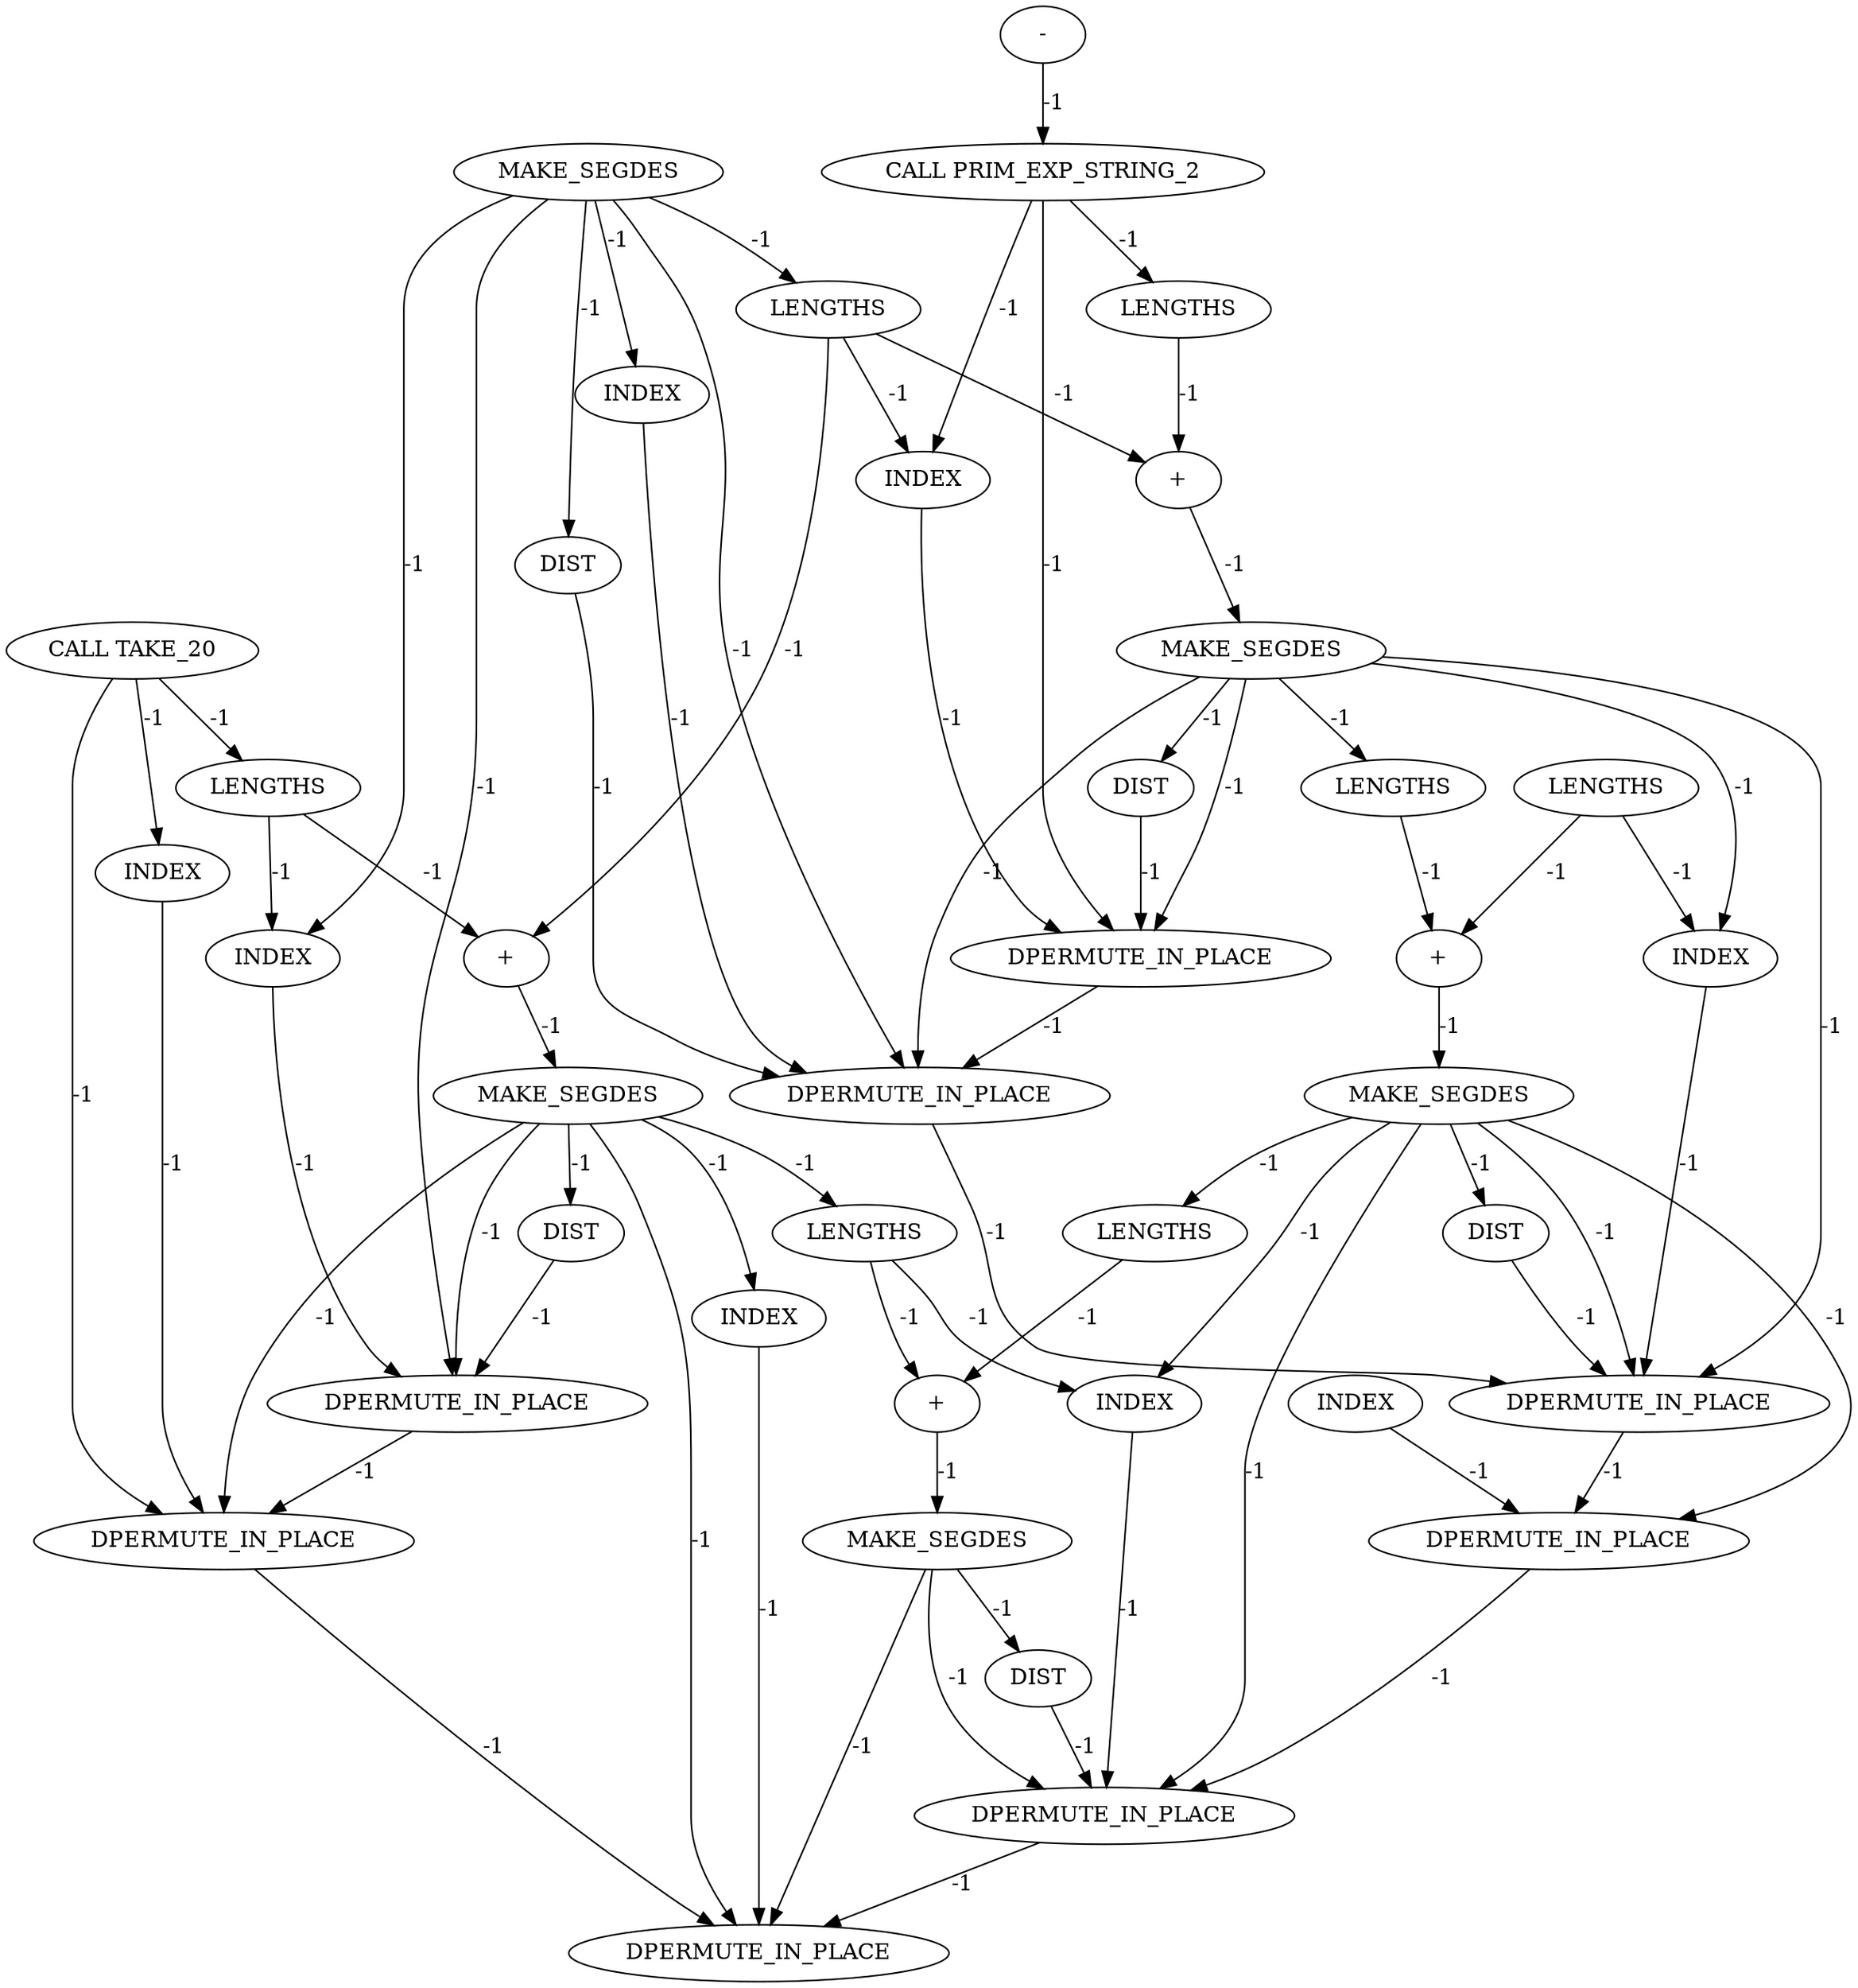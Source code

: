digraph {
	is_B_INST_5731 [label=DIST cost=0]
	is_B_INST_6665 [label=DPERMUTE_IN_PLACE cost=0]
	is_B_INST_1197 [label="CALL TAKE_20" cost=0]
	is_B_INST_5577 [label=INDEX cost=0]
	is_B_INST_6664 [label=DPERMUTE_IN_PLACE cost=0]
	is_B_INST_6670 [label=DPERMUTE_IN_PLACE cost=0]
	is_B_INST_5720 [label="+" cost=0]
	is_B_INST_1199 [label=MAKE_SEGDES cost=0]
	is_B_INST_5725 [label=MAKE_SEGDES cost=0]
	is_B_INST_5416 [label=MAKE_SEGDES cost=0]
	is_B_INST_5631 [label=INDEX cost=0]
	is_B_INST_6671 [label=DPERMUTE_IN_PLACE cost=0]
	is_B_INST_5587 [label=LENGTHS cost=0]
	is_B_INST_5411 [label="+" cost=0]
	is_B_INST_5653 [label=LENGTHS cost=0]
	is_B_INST_6669 [label=DPERMUTE_IN_PLACE cost=0]
	is_B_INST_6666 [label=DPERMUTE_IN_PLACE cost=0]
	is_B_INST_5565 [label=INDEX cost=0]
	is_B_INST_5709 [label=INDEX cost=0]
	is_B_INST_6668 [label=DPERMUTE_IN_PLACE cost=0]
	is_B_INST_5654 [label="+" cost=0]
	is_B_INST_1216 [label="-" cost=0]
	is_B_INST_5701 [label=LENGTHS cost=0]
	is_B_INST_5665 [label=DIST cost=0]
	is_B_INST_5388 [label=INDEX cost=0]
	is_B_INST_5392 [label=LENGTHS cost=0]
	is_B_INST_6667 [label=DPERMUTE_IN_PLACE cost=0]
	is_B_INST_5659 [label=MAKE_SEGDES cost=0]
	is_B_INST_5422 [label=DIST cost=0]
	is_B_INST_1217 [label="CALL PRIM_EXP_STRING_2" cost=0]
	is_B_INST_5719 [label=LENGTHS cost=0]
	is_B_INST_5554 [label=DIST cost=0]
	is_B_INST_5635 [label=LENGTHS cost=0]
	is_B_INST_5400 [label=INDEX cost=0]
	is_B_INST_5697 [label=INDEX cost=0]
	is_B_INST_5588 [label="+" cost=0]
	is_B_INST_5643 [label=INDEX cost=0]
	is_B_INST_5593 [label=MAKE_SEGDES cost=0]
	is_B_INST_5410 [label=LENGTHS cost=0]
	is_B_INST_5599 [label=DIST cost=0]
	is_B_INST_5731 -> is_B_INST_6670 [label=-1 cost=-1]
	is_B_INST_6665 -> is_B_INST_6671 [label=-1 cost=-1]
	is_B_INST_1197 -> is_B_INST_5388 [label=-1 cost=-1]
	is_B_INST_1197 -> is_B_INST_5392 [label=-1 cost=-1]
	is_B_INST_1197 -> is_B_INST_6665 [label=-1 cost=-1]
	is_B_INST_5577 -> is_B_INST_6666 [label=-1 cost=-1]
	is_B_INST_6664 -> is_B_INST_6665 [label=-1 cost=-1]
	is_B_INST_6670 -> is_B_INST_6671 [label=-1 cost=-1]
	is_B_INST_5720 -> is_B_INST_5725 [label=-1 cost=-1]
	is_B_INST_1199 -> is_B_INST_5400 [label=-1 cost=-1]
	is_B_INST_1199 -> is_B_INST_5410 [label=-1 cost=-1]
	is_B_INST_1199 -> is_B_INST_6664 [label=-1 cost=-1]
	is_B_INST_1199 -> is_B_INST_5554 [label=-1 cost=-1]
	is_B_INST_1199 -> is_B_INST_5565 [label=-1 cost=-1]
	is_B_INST_1199 -> is_B_INST_6667 [label=-1 cost=-1]
	is_B_INST_5725 -> is_B_INST_5731 [label=-1 cost=-1]
	is_B_INST_5725 -> is_B_INST_6670 [label=-1 cost=-1]
	is_B_INST_5725 -> is_B_INST_6671 [label=-1 cost=-1]
	is_B_INST_5416 -> is_B_INST_5422 [label=-1 cost=-1]
	is_B_INST_5416 -> is_B_INST_6664 [label=-1 cost=-1]
	is_B_INST_5416 -> is_B_INST_6665 [label=-1 cost=-1]
	is_B_INST_5416 -> is_B_INST_5697 [label=-1 cost=-1]
	is_B_INST_5416 -> is_B_INST_5701 [label=-1 cost=-1]
	is_B_INST_5416 -> is_B_INST_6671 [label=-1 cost=-1]
	is_B_INST_5631 -> is_B_INST_6669 [label=-1 cost=-1]
	is_B_INST_5587 -> is_B_INST_5588 [label=-1 cost=-1]
	is_B_INST_5411 -> is_B_INST_5416 [label=-1 cost=-1]
	is_B_INST_5653 -> is_B_INST_5654 [label=-1 cost=-1]
	is_B_INST_6669 -> is_B_INST_6670 [label=-1 cost=-1]
	is_B_INST_6666 -> is_B_INST_6667 [label=-1 cost=-1]
	is_B_INST_5565 -> is_B_INST_6667 [label=-1 cost=-1]
	is_B_INST_5709 -> is_B_INST_6670 [label=-1 cost=-1]
	is_B_INST_6668 -> is_B_INST_6669 [label=-1 cost=-1]
	is_B_INST_5654 -> is_B_INST_5659 [label=-1 cost=-1]
	is_B_INST_1216 -> is_B_INST_1217 [label=-1 cost=-1]
	is_B_INST_5701 -> is_B_INST_5709 [label=-1 cost=-1]
	is_B_INST_5701 -> is_B_INST_5720 [label=-1 cost=-1]
	is_B_INST_5665 -> is_B_INST_6668 [label=-1 cost=-1]
	is_B_INST_5388 -> is_B_INST_6665 [label=-1 cost=-1]
	is_B_INST_5392 -> is_B_INST_5400 [label=-1 cost=-1]
	is_B_INST_5392 -> is_B_INST_5411 [label=-1 cost=-1]
	is_B_INST_6667 -> is_B_INST_6668 [label=-1 cost=-1]
	is_B_INST_5659 -> is_B_INST_5665 [label=-1 cost=-1]
	is_B_INST_5659 -> is_B_INST_6668 [label=-1 cost=-1]
	is_B_INST_5659 -> is_B_INST_6669 [label=-1 cost=-1]
	is_B_INST_5659 -> is_B_INST_5709 [label=-1 cost=-1]
	is_B_INST_5659 -> is_B_INST_5719 [label=-1 cost=-1]
	is_B_INST_5659 -> is_B_INST_6670 [label=-1 cost=-1]
	is_B_INST_5422 -> is_B_INST_6664 [label=-1 cost=-1]
	is_B_INST_1217 -> is_B_INST_5577 [label=-1 cost=-1]
	is_B_INST_1217 -> is_B_INST_5587 [label=-1 cost=-1]
	is_B_INST_1217 -> is_B_INST_6666 [label=-1 cost=-1]
	is_B_INST_5719 -> is_B_INST_5720 [label=-1 cost=-1]
	is_B_INST_5554 -> is_B_INST_6667 [label=-1 cost=-1]
	is_B_INST_5635 -> is_B_INST_5643 [label=-1 cost=-1]
	is_B_INST_5635 -> is_B_INST_5654 [label=-1 cost=-1]
	is_B_INST_5400 -> is_B_INST_6664 [label=-1 cost=-1]
	is_B_INST_5697 -> is_B_INST_6671 [label=-1 cost=-1]
	is_B_INST_5588 -> is_B_INST_5593 [label=-1 cost=-1]
	is_B_INST_5643 -> is_B_INST_6668 [label=-1 cost=-1]
	is_B_INST_5593 -> is_B_INST_5599 [label=-1 cost=-1]
	is_B_INST_5593 -> is_B_INST_6666 [label=-1 cost=-1]
	is_B_INST_5593 -> is_B_INST_6667 [label=-1 cost=-1]
	is_B_INST_5593 -> is_B_INST_5643 [label=-1 cost=-1]
	is_B_INST_5593 -> is_B_INST_5653 [label=-1 cost=-1]
	is_B_INST_5593 -> is_B_INST_6668 [label=-1 cost=-1]
	is_B_INST_5410 -> is_B_INST_5411 [label=-1 cost=-1]
	is_B_INST_5410 -> is_B_INST_5577 [label=-1 cost=-1]
	is_B_INST_5410 -> is_B_INST_5588 [label=-1 cost=-1]
	is_B_INST_5599 -> is_B_INST_6666 [label=-1 cost=-1]
}
